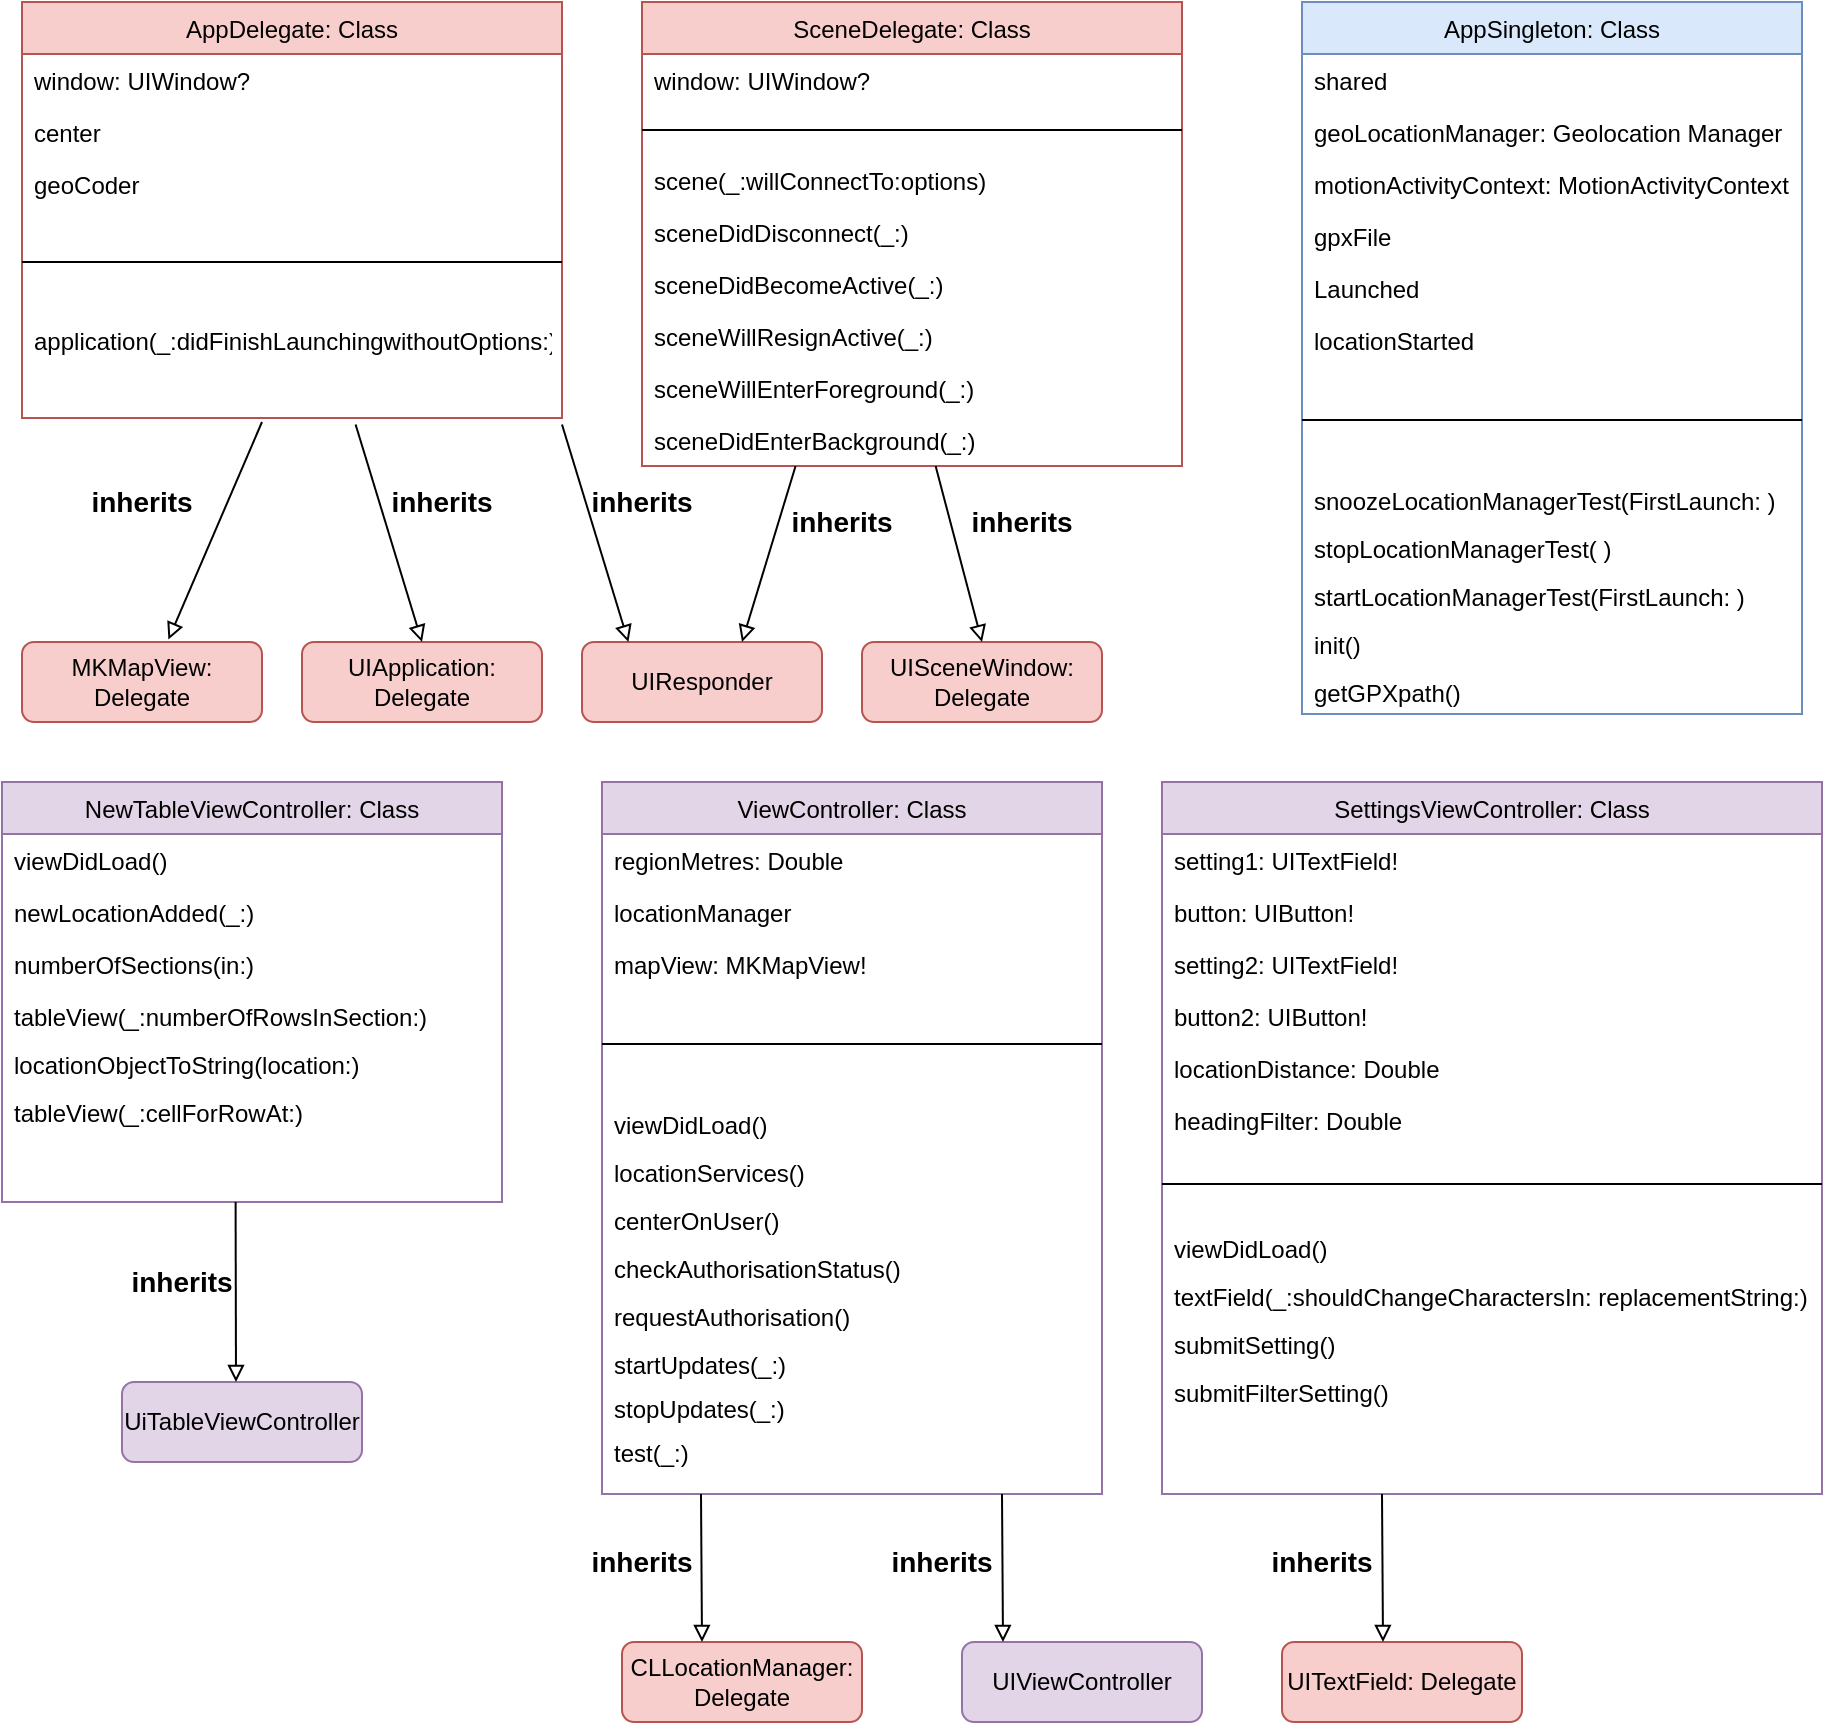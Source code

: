 <mxfile version="15.2.9" type="github">
  <diagram id="C5RBs43oDa-KdzZeNtuy" name="Page-1">
    <mxGraphModel dx="1906" dy="1006" grid="1" gridSize="10" guides="1" tooltips="1" connect="1" arrows="1" fold="1" page="1" pageScale="1" pageWidth="827" pageHeight="1169" math="0" shadow="0">
      <root>
        <mxCell id="WIyWlLk6GJQsqaUBKTNV-0" />
        <mxCell id="WIyWlLk6GJQsqaUBKTNV-1" parent="WIyWlLk6GJQsqaUBKTNV-0" />
        <mxCell id="zkfFHV4jXpPFQw0GAbJ--6" value="AppDelegate: Class" style="swimlane;fontStyle=0;align=center;verticalAlign=top;childLayout=stackLayout;horizontal=1;startSize=26;horizontalStack=0;resizeParent=1;resizeLast=0;collapsible=1;marginBottom=0;rounded=0;shadow=0;strokeWidth=1;fillColor=#f8cecc;strokeColor=#b85450;" parent="WIyWlLk6GJQsqaUBKTNV-1" vertex="1">
          <mxGeometry x="60" y="280" width="270" height="208" as="geometry">
            <mxRectangle x="130" y="380" width="160" height="26" as="alternateBounds" />
          </mxGeometry>
        </mxCell>
        <mxCell id="zkfFHV4jXpPFQw0GAbJ--7" value="window: UIWindow?" style="text;align=left;verticalAlign=top;spacingLeft=4;spacingRight=4;overflow=hidden;rotatable=0;points=[[0,0.5],[1,0.5]];portConstraint=eastwest;" parent="zkfFHV4jXpPFQw0GAbJ--6" vertex="1">
          <mxGeometry y="26" width="270" height="26" as="geometry" />
        </mxCell>
        <mxCell id="zkfFHV4jXpPFQw0GAbJ--8" value="center" style="text;align=left;verticalAlign=top;spacingLeft=4;spacingRight=4;overflow=hidden;rotatable=0;points=[[0,0.5],[1,0.5]];portConstraint=eastwest;rounded=0;shadow=0;html=0;" parent="zkfFHV4jXpPFQw0GAbJ--6" vertex="1">
          <mxGeometry y="52" width="270" height="26" as="geometry" />
        </mxCell>
        <mxCell id="s5jKz4ywExmh6HpJhAX0-9" value="geoCoder" style="text;align=left;verticalAlign=top;spacingLeft=4;spacingRight=4;overflow=hidden;rotatable=0;points=[[0,0.5],[1,0.5]];portConstraint=eastwest;rounded=0;shadow=0;html=0;" vertex="1" parent="zkfFHV4jXpPFQw0GAbJ--6">
          <mxGeometry y="78" width="270" height="26" as="geometry" />
        </mxCell>
        <mxCell id="zkfFHV4jXpPFQw0GAbJ--9" value="" style="line;html=1;strokeWidth=1;align=left;verticalAlign=middle;spacingTop=-1;spacingLeft=3;spacingRight=3;rotatable=0;labelPosition=right;points=[];portConstraint=eastwest;" parent="zkfFHV4jXpPFQw0GAbJ--6" vertex="1">
          <mxGeometry y="104" width="270" height="52" as="geometry" />
        </mxCell>
        <mxCell id="zkfFHV4jXpPFQw0GAbJ--10" value="application(_:didFinishLaunchingwithoutOptions:)" style="text;align=left;verticalAlign=top;spacingLeft=4;spacingRight=4;overflow=hidden;rotatable=0;points=[[0,0.5],[1,0.5]];portConstraint=eastwest;fontStyle=0" parent="zkfFHV4jXpPFQw0GAbJ--6" vertex="1">
          <mxGeometry y="156" width="270" height="26" as="geometry" />
        </mxCell>
        <mxCell id="zkfFHV4jXpPFQw0GAbJ--17" value="AppSingleton: Class" style="swimlane;fontStyle=0;align=center;verticalAlign=top;childLayout=stackLayout;horizontal=1;startSize=26;horizontalStack=0;resizeParent=1;resizeLast=0;collapsible=1;marginBottom=0;rounded=0;shadow=0;strokeWidth=1;fillColor=#dae8fc;strokeColor=#6c8ebf;" parent="WIyWlLk6GJQsqaUBKTNV-1" vertex="1">
          <mxGeometry x="700" y="280" width="250" height="356" as="geometry">
            <mxRectangle x="550" y="140" width="160" height="26" as="alternateBounds" />
          </mxGeometry>
        </mxCell>
        <mxCell id="zkfFHV4jXpPFQw0GAbJ--18" value="shared&#xa;" style="text;align=left;verticalAlign=top;spacingLeft=4;spacingRight=4;overflow=hidden;rotatable=0;points=[[0,0.5],[1,0.5]];portConstraint=eastwest;" parent="zkfFHV4jXpPFQw0GAbJ--17" vertex="1">
          <mxGeometry y="26" width="250" height="26" as="geometry" />
        </mxCell>
        <mxCell id="zkfFHV4jXpPFQw0GAbJ--19" value="geoLocationManager: Geolocation Manager" style="text;align=left;verticalAlign=top;spacingLeft=4;spacingRight=4;overflow=hidden;rotatable=0;points=[[0,0.5],[1,0.5]];portConstraint=eastwest;rounded=0;shadow=0;html=0;" parent="zkfFHV4jXpPFQw0GAbJ--17" vertex="1">
          <mxGeometry y="52" width="250" height="26" as="geometry" />
        </mxCell>
        <mxCell id="zkfFHV4jXpPFQw0GAbJ--20" value="motionActivityContext: MotionActivityContext" style="text;align=left;verticalAlign=top;spacingLeft=4;spacingRight=4;overflow=hidden;rotatable=0;points=[[0,0.5],[1,0.5]];portConstraint=eastwest;rounded=0;shadow=0;html=0;" parent="zkfFHV4jXpPFQw0GAbJ--17" vertex="1">
          <mxGeometry y="78" width="250" height="26" as="geometry" />
        </mxCell>
        <mxCell id="zkfFHV4jXpPFQw0GAbJ--21" value="gpxFile" style="text;align=left;verticalAlign=top;spacingLeft=4;spacingRight=4;overflow=hidden;rotatable=0;points=[[0,0.5],[1,0.5]];portConstraint=eastwest;rounded=0;shadow=0;html=0;" parent="zkfFHV4jXpPFQw0GAbJ--17" vertex="1">
          <mxGeometry y="104" width="250" height="26" as="geometry" />
        </mxCell>
        <mxCell id="zkfFHV4jXpPFQw0GAbJ--22" value="Launched" style="text;align=left;verticalAlign=top;spacingLeft=4;spacingRight=4;overflow=hidden;rotatable=0;points=[[0,0.5],[1,0.5]];portConstraint=eastwest;rounded=0;shadow=0;html=0;" parent="zkfFHV4jXpPFQw0GAbJ--17" vertex="1">
          <mxGeometry y="130" width="250" height="26" as="geometry" />
        </mxCell>
        <mxCell id="s5jKz4ywExmh6HpJhAX0-1" value="locationStarted" style="text;align=left;verticalAlign=top;spacingLeft=4;spacingRight=4;overflow=hidden;rotatable=0;points=[[0,0.5],[1,0.5]];portConstraint=eastwest;rounded=0;shadow=0;html=0;" vertex="1" parent="zkfFHV4jXpPFQw0GAbJ--17">
          <mxGeometry y="156" width="250" height="26" as="geometry" />
        </mxCell>
        <mxCell id="zkfFHV4jXpPFQw0GAbJ--23" value="" style="line;html=1;strokeWidth=1;align=left;verticalAlign=middle;spacingTop=-1;spacingLeft=3;spacingRight=3;rotatable=0;labelPosition=right;points=[];portConstraint=eastwest;" parent="zkfFHV4jXpPFQw0GAbJ--17" vertex="1">
          <mxGeometry y="182" width="250" height="54" as="geometry" />
        </mxCell>
        <mxCell id="s5jKz4ywExmh6HpJhAX0-6" value="snoozeLocationManagerTest(FirstLaunch: )" style="text;align=left;verticalAlign=top;spacingLeft=4;spacingRight=4;overflow=hidden;rotatable=0;points=[[0,0.5],[1,0.5]];portConstraint=eastwest;rounded=0;shadow=0;html=0;" vertex="1" parent="zkfFHV4jXpPFQw0GAbJ--17">
          <mxGeometry y="236" width="250" height="24" as="geometry" />
        </mxCell>
        <mxCell id="s5jKz4ywExmh6HpJhAX0-5" value="stopLocationManagerTest( )" style="text;align=left;verticalAlign=top;spacingLeft=4;spacingRight=4;overflow=hidden;rotatable=0;points=[[0,0.5],[1,0.5]];portConstraint=eastwest;rounded=0;shadow=0;html=0;" vertex="1" parent="zkfFHV4jXpPFQw0GAbJ--17">
          <mxGeometry y="260" width="250" height="24" as="geometry" />
        </mxCell>
        <mxCell id="s5jKz4ywExmh6HpJhAX0-4" value="startLocationManagerTest(FirstLaunch: )" style="text;align=left;verticalAlign=top;spacingLeft=4;spacingRight=4;overflow=hidden;rotatable=0;points=[[0,0.5],[1,0.5]];portConstraint=eastwest;rounded=0;shadow=0;html=0;" vertex="1" parent="zkfFHV4jXpPFQw0GAbJ--17">
          <mxGeometry y="284" width="250" height="24" as="geometry" />
        </mxCell>
        <mxCell id="s5jKz4ywExmh6HpJhAX0-2" value="init()" style="text;align=left;verticalAlign=top;spacingLeft=4;spacingRight=4;overflow=hidden;rotatable=0;points=[[0,0.5],[1,0.5]];portConstraint=eastwest;rounded=0;shadow=0;html=0;" vertex="1" parent="zkfFHV4jXpPFQw0GAbJ--17">
          <mxGeometry y="308" width="250" height="24" as="geometry" />
        </mxCell>
        <mxCell id="s5jKz4ywExmh6HpJhAX0-3" value="getGPXpath()" style="text;align=left;verticalAlign=top;spacingLeft=4;spacingRight=4;overflow=hidden;rotatable=0;points=[[0,0.5],[1,0.5]];portConstraint=eastwest;rounded=0;shadow=0;html=0;" vertex="1" parent="zkfFHV4jXpPFQw0GAbJ--17">
          <mxGeometry y="332" width="250" height="24" as="geometry" />
        </mxCell>
        <mxCell id="s5jKz4ywExmh6HpJhAX0-10" value="SceneDelegate: Class" style="swimlane;fontStyle=0;align=center;verticalAlign=top;childLayout=stackLayout;horizontal=1;startSize=26;horizontalStack=0;resizeParent=1;resizeLast=0;collapsible=1;marginBottom=0;rounded=0;shadow=0;strokeWidth=1;fillColor=#f8cecc;strokeColor=#b85450;" vertex="1" parent="WIyWlLk6GJQsqaUBKTNV-1">
          <mxGeometry x="370" y="280" width="270" height="232" as="geometry">
            <mxRectangle x="130" y="380" width="160" height="26" as="alternateBounds" />
          </mxGeometry>
        </mxCell>
        <mxCell id="s5jKz4ywExmh6HpJhAX0-11" value="window: UIWindow?" style="text;align=left;verticalAlign=top;spacingLeft=4;spacingRight=4;overflow=hidden;rotatable=0;points=[[0,0.5],[1,0.5]];portConstraint=eastwest;" vertex="1" parent="s5jKz4ywExmh6HpJhAX0-10">
          <mxGeometry y="26" width="270" height="26" as="geometry" />
        </mxCell>
        <mxCell id="s5jKz4ywExmh6HpJhAX0-14" value="" style="line;html=1;strokeWidth=1;align=left;verticalAlign=middle;spacingTop=-1;spacingLeft=3;spacingRight=3;rotatable=0;labelPosition=right;points=[];portConstraint=eastwest;" vertex="1" parent="s5jKz4ywExmh6HpJhAX0-10">
          <mxGeometry y="52" width="270" height="24" as="geometry" />
        </mxCell>
        <mxCell id="s5jKz4ywExmh6HpJhAX0-15" value="scene(_:willConnectTo:options)&#xa;" style="text;align=left;verticalAlign=top;spacingLeft=4;spacingRight=4;overflow=hidden;rotatable=0;points=[[0,0.5],[1,0.5]];portConstraint=eastwest;fontStyle=0" vertex="1" parent="s5jKz4ywExmh6HpJhAX0-10">
          <mxGeometry y="76" width="270" height="26" as="geometry" />
        </mxCell>
        <mxCell id="s5jKz4ywExmh6HpJhAX0-16" value="sceneDidDisconnect(_:)" style="text;align=left;verticalAlign=top;spacingLeft=4;spacingRight=4;overflow=hidden;rotatable=0;points=[[0,0.5],[1,0.5]];portConstraint=eastwest;fontStyle=0" vertex="1" parent="s5jKz4ywExmh6HpJhAX0-10">
          <mxGeometry y="102" width="270" height="26" as="geometry" />
        </mxCell>
        <mxCell id="s5jKz4ywExmh6HpJhAX0-17" value="sceneDidBecomeActive(_:)" style="text;align=left;verticalAlign=top;spacingLeft=4;spacingRight=4;overflow=hidden;rotatable=0;points=[[0,0.5],[1,0.5]];portConstraint=eastwest;fontStyle=0" vertex="1" parent="s5jKz4ywExmh6HpJhAX0-10">
          <mxGeometry y="128" width="270" height="26" as="geometry" />
        </mxCell>
        <mxCell id="s5jKz4ywExmh6HpJhAX0-18" value="sceneWillResignActive(_:)" style="text;align=left;verticalAlign=top;spacingLeft=4;spacingRight=4;overflow=hidden;rotatable=0;points=[[0,0.5],[1,0.5]];portConstraint=eastwest;fontStyle=0" vertex="1" parent="s5jKz4ywExmh6HpJhAX0-10">
          <mxGeometry y="154" width="270" height="26" as="geometry" />
        </mxCell>
        <mxCell id="s5jKz4ywExmh6HpJhAX0-19" value="sceneWillEnterForeground(_:)" style="text;align=left;verticalAlign=top;spacingLeft=4;spacingRight=4;overflow=hidden;rotatable=0;points=[[0,0.5],[1,0.5]];portConstraint=eastwest;fontStyle=0" vertex="1" parent="s5jKz4ywExmh6HpJhAX0-10">
          <mxGeometry y="180" width="270" height="26" as="geometry" />
        </mxCell>
        <mxCell id="s5jKz4ywExmh6HpJhAX0-20" value="sceneDidEnterBackground(_:)" style="text;align=left;verticalAlign=top;spacingLeft=4;spacingRight=4;overflow=hidden;rotatable=0;points=[[0,0.5],[1,0.5]];portConstraint=eastwest;fontStyle=0" vertex="1" parent="s5jKz4ywExmh6HpJhAX0-10">
          <mxGeometry y="206" width="270" height="26" as="geometry" />
        </mxCell>
        <mxCell id="s5jKz4ywExmh6HpJhAX0-21" value="MKMapView: Delegate" style="rounded=1;whiteSpace=wrap;html=1;fillColor=#f8cecc;strokeColor=#b85450;" vertex="1" parent="WIyWlLk6GJQsqaUBKTNV-1">
          <mxGeometry x="60" y="600" width="120" height="40" as="geometry" />
        </mxCell>
        <mxCell id="s5jKz4ywExmh6HpJhAX0-22" value="UIApplication: Delegate" style="rounded=1;whiteSpace=wrap;html=1;fillColor=#f8cecc;strokeColor=#b85450;" vertex="1" parent="WIyWlLk6GJQsqaUBKTNV-1">
          <mxGeometry x="200" y="600" width="120" height="40" as="geometry" />
        </mxCell>
        <mxCell id="s5jKz4ywExmh6HpJhAX0-23" value="UIResponder" style="rounded=1;whiteSpace=wrap;html=1;fillColor=#f8cecc;strokeColor=#b85450;" vertex="1" parent="WIyWlLk6GJQsqaUBKTNV-1">
          <mxGeometry x="340" y="600" width="120" height="40" as="geometry" />
        </mxCell>
        <mxCell id="s5jKz4ywExmh6HpJhAX0-24" value="UISceneWindow: Delegate" style="rounded=1;whiteSpace=wrap;html=1;fillColor=#f8cecc;strokeColor=#b85450;" vertex="1" parent="WIyWlLk6GJQsqaUBKTNV-1">
          <mxGeometry x="480" y="600" width="120" height="40" as="geometry" />
        </mxCell>
        <mxCell id="s5jKz4ywExmh6HpJhAX0-25" value="" style="endArrow=block;html=1;entryX=0.61;entryY=-0.031;entryDx=0;entryDy=0;entryPerimeter=0;endFill=0;strokeWidth=1;" edge="1" parent="WIyWlLk6GJQsqaUBKTNV-1" target="s5jKz4ywExmh6HpJhAX0-21">
          <mxGeometry width="50" height="50" relative="1" as="geometry">
            <mxPoint x="180" y="490" as="sourcePoint" />
            <mxPoint x="440" y="440" as="targetPoint" />
          </mxGeometry>
        </mxCell>
        <mxCell id="s5jKz4ywExmh6HpJhAX0-26" value="" style="endArrow=block;html=1;entryX=0.5;entryY=0;entryDx=0;entryDy=0;endFill=0;strokeWidth=1;" edge="1" parent="WIyWlLk6GJQsqaUBKTNV-1" target="s5jKz4ywExmh6HpJhAX0-22">
          <mxGeometry width="50" height="50" relative="1" as="geometry">
            <mxPoint x="226.8" y="491.24" as="sourcePoint" />
            <mxPoint x="180.0" y="600.0" as="targetPoint" />
          </mxGeometry>
        </mxCell>
        <mxCell id="s5jKz4ywExmh6HpJhAX0-28" value="" style="endArrow=block;html=1;entryX=0.5;entryY=0;entryDx=0;entryDy=0;endFill=0;strokeWidth=1;" edge="1" parent="WIyWlLk6GJQsqaUBKTNV-1">
          <mxGeometry width="50" height="50" relative="1" as="geometry">
            <mxPoint x="330.0" y="491.24" as="sourcePoint" />
            <mxPoint x="363.2" y="600" as="targetPoint" />
          </mxGeometry>
        </mxCell>
        <mxCell id="s5jKz4ywExmh6HpJhAX0-29" value="" style="endArrow=block;html=1;endFill=0;strokeWidth=1;" edge="1" parent="WIyWlLk6GJQsqaUBKTNV-1">
          <mxGeometry width="50" height="50" relative="1" as="geometry">
            <mxPoint x="446.8" y="512.0" as="sourcePoint" />
            <mxPoint x="420" y="600" as="targetPoint" />
          </mxGeometry>
        </mxCell>
        <mxCell id="s5jKz4ywExmh6HpJhAX0-30" value="" style="endArrow=block;html=1;endFill=0;strokeWidth=1;entryX=0.5;entryY=0;entryDx=0;entryDy=0;" edge="1" parent="WIyWlLk6GJQsqaUBKTNV-1" target="s5jKz4ywExmh6HpJhAX0-24">
          <mxGeometry width="50" height="50" relative="1" as="geometry">
            <mxPoint x="516.8" y="512" as="sourcePoint" />
            <mxPoint x="490" y="600" as="targetPoint" />
          </mxGeometry>
        </mxCell>
        <mxCell id="s5jKz4ywExmh6HpJhAX0-31" value="ViewController: Class" style="swimlane;fontStyle=0;align=center;verticalAlign=top;childLayout=stackLayout;horizontal=1;startSize=26;horizontalStack=0;resizeParent=1;resizeLast=0;collapsible=1;marginBottom=0;rounded=0;shadow=0;strokeWidth=1;fillColor=#e1d5e7;strokeColor=#9673a6;" vertex="1" parent="WIyWlLk6GJQsqaUBKTNV-1">
          <mxGeometry x="350" y="670" width="250" height="356" as="geometry">
            <mxRectangle x="550" y="140" width="160" height="26" as="alternateBounds" />
          </mxGeometry>
        </mxCell>
        <mxCell id="s5jKz4ywExmh6HpJhAX0-32" value="regionMetres: Double" style="text;align=left;verticalAlign=top;spacingLeft=4;spacingRight=4;overflow=hidden;rotatable=0;points=[[0,0.5],[1,0.5]];portConstraint=eastwest;" vertex="1" parent="s5jKz4ywExmh6HpJhAX0-31">
          <mxGeometry y="26" width="250" height="26" as="geometry" />
        </mxCell>
        <mxCell id="s5jKz4ywExmh6HpJhAX0-33" value="locationManager" style="text;align=left;verticalAlign=top;spacingLeft=4;spacingRight=4;overflow=hidden;rotatable=0;points=[[0,0.5],[1,0.5]];portConstraint=eastwest;rounded=0;shadow=0;html=0;" vertex="1" parent="s5jKz4ywExmh6HpJhAX0-31">
          <mxGeometry y="52" width="250" height="26" as="geometry" />
        </mxCell>
        <mxCell id="s5jKz4ywExmh6HpJhAX0-34" value="mapView: MKMapView!" style="text;align=left;verticalAlign=top;spacingLeft=4;spacingRight=4;overflow=hidden;rotatable=0;points=[[0,0.5],[1,0.5]];portConstraint=eastwest;rounded=0;shadow=0;html=0;" vertex="1" parent="s5jKz4ywExmh6HpJhAX0-31">
          <mxGeometry y="78" width="250" height="26" as="geometry" />
        </mxCell>
        <mxCell id="s5jKz4ywExmh6HpJhAX0-38" value="" style="line;html=1;strokeWidth=1;align=left;verticalAlign=middle;spacingTop=-1;spacingLeft=3;spacingRight=3;rotatable=0;labelPosition=right;points=[];portConstraint=eastwest;" vertex="1" parent="s5jKz4ywExmh6HpJhAX0-31">
          <mxGeometry y="104" width="250" height="54" as="geometry" />
        </mxCell>
        <mxCell id="s5jKz4ywExmh6HpJhAX0-39" value="viewDidLoad()" style="text;align=left;verticalAlign=top;spacingLeft=4;spacingRight=4;overflow=hidden;rotatable=0;points=[[0,0.5],[1,0.5]];portConstraint=eastwest;rounded=0;shadow=0;html=0;" vertex="1" parent="s5jKz4ywExmh6HpJhAX0-31">
          <mxGeometry y="158" width="250" height="24" as="geometry" />
        </mxCell>
        <mxCell id="s5jKz4ywExmh6HpJhAX0-40" value="locationServices()" style="text;align=left;verticalAlign=top;spacingLeft=4;spacingRight=4;overflow=hidden;rotatable=0;points=[[0,0.5],[1,0.5]];portConstraint=eastwest;rounded=0;shadow=0;html=0;" vertex="1" parent="s5jKz4ywExmh6HpJhAX0-31">
          <mxGeometry y="182" width="250" height="24" as="geometry" />
        </mxCell>
        <mxCell id="s5jKz4ywExmh6HpJhAX0-41" value="centerOnUser()" style="text;align=left;verticalAlign=top;spacingLeft=4;spacingRight=4;overflow=hidden;rotatable=0;points=[[0,0.5],[1,0.5]];portConstraint=eastwest;rounded=0;shadow=0;html=0;" vertex="1" parent="s5jKz4ywExmh6HpJhAX0-31">
          <mxGeometry y="206" width="250" height="24" as="geometry" />
        </mxCell>
        <mxCell id="s5jKz4ywExmh6HpJhAX0-42" value="checkAuthorisationStatus()" style="text;align=left;verticalAlign=top;spacingLeft=4;spacingRight=4;overflow=hidden;rotatable=0;points=[[0,0.5],[1,0.5]];portConstraint=eastwest;rounded=0;shadow=0;html=0;" vertex="1" parent="s5jKz4ywExmh6HpJhAX0-31">
          <mxGeometry y="230" width="250" height="24" as="geometry" />
        </mxCell>
        <mxCell id="s5jKz4ywExmh6HpJhAX0-43" value="requestAuthorisation()" style="text;align=left;verticalAlign=top;spacingLeft=4;spacingRight=4;overflow=hidden;rotatable=0;points=[[0,0.5],[1,0.5]];portConstraint=eastwest;rounded=0;shadow=0;html=0;" vertex="1" parent="s5jKz4ywExmh6HpJhAX0-31">
          <mxGeometry y="254" width="250" height="24" as="geometry" />
        </mxCell>
        <mxCell id="s5jKz4ywExmh6HpJhAX0-44" value="startUpdates(_:)" style="text;align=left;verticalAlign=top;spacingLeft=4;spacingRight=4;overflow=hidden;rotatable=0;points=[[0,0.5],[1,0.5]];portConstraint=eastwest;rounded=0;shadow=0;html=0;" vertex="1" parent="s5jKz4ywExmh6HpJhAX0-31">
          <mxGeometry y="278" width="250" height="22" as="geometry" />
        </mxCell>
        <mxCell id="s5jKz4ywExmh6HpJhAX0-45" value="stopUpdates(_:)" style="text;align=left;verticalAlign=top;spacingLeft=4;spacingRight=4;overflow=hidden;rotatable=0;points=[[0,0.5],[1,0.5]];portConstraint=eastwest;rounded=0;shadow=0;html=0;" vertex="1" parent="s5jKz4ywExmh6HpJhAX0-31">
          <mxGeometry y="300" width="250" height="22" as="geometry" />
        </mxCell>
        <mxCell id="s5jKz4ywExmh6HpJhAX0-46" value="test(_:)" style="text;align=left;verticalAlign=top;spacingLeft=4;spacingRight=4;overflow=hidden;rotatable=0;points=[[0,0.5],[1,0.5]];portConstraint=eastwest;rounded=0;shadow=0;html=0;" vertex="1" parent="s5jKz4ywExmh6HpJhAX0-31">
          <mxGeometry y="322" width="250" height="22" as="geometry" />
        </mxCell>
        <mxCell id="s5jKz4ywExmh6HpJhAX0-47" value="NewTableViewController: Class" style="swimlane;fontStyle=0;align=center;verticalAlign=top;childLayout=stackLayout;horizontal=1;startSize=26;horizontalStack=0;resizeParent=1;resizeLast=0;collapsible=1;marginBottom=0;rounded=0;shadow=0;strokeWidth=1;fillColor=#e1d5e7;strokeColor=#9673a6;" vertex="1" parent="WIyWlLk6GJQsqaUBKTNV-1">
          <mxGeometry x="50" y="670" width="250" height="210" as="geometry">
            <mxRectangle x="550" y="140" width="160" height="26" as="alternateBounds" />
          </mxGeometry>
        </mxCell>
        <mxCell id="s5jKz4ywExmh6HpJhAX0-48" value="viewDidLoad()" style="text;align=left;verticalAlign=top;spacingLeft=4;spacingRight=4;overflow=hidden;rotatable=0;points=[[0,0.5],[1,0.5]];portConstraint=eastwest;" vertex="1" parent="s5jKz4ywExmh6HpJhAX0-47">
          <mxGeometry y="26" width="250" height="26" as="geometry" />
        </mxCell>
        <mxCell id="s5jKz4ywExmh6HpJhAX0-49" value="newLocationAdded(_:)" style="text;align=left;verticalAlign=top;spacingLeft=4;spacingRight=4;overflow=hidden;rotatable=0;points=[[0,0.5],[1,0.5]];portConstraint=eastwest;rounded=0;shadow=0;html=0;" vertex="1" parent="s5jKz4ywExmh6HpJhAX0-47">
          <mxGeometry y="52" width="250" height="26" as="geometry" />
        </mxCell>
        <mxCell id="s5jKz4ywExmh6HpJhAX0-50" value="numberOfSections(in:)" style="text;align=left;verticalAlign=top;spacingLeft=4;spacingRight=4;overflow=hidden;rotatable=0;points=[[0,0.5],[1,0.5]];portConstraint=eastwest;rounded=0;shadow=0;html=0;" vertex="1" parent="s5jKz4ywExmh6HpJhAX0-47">
          <mxGeometry y="78" width="250" height="26" as="geometry" />
        </mxCell>
        <mxCell id="s5jKz4ywExmh6HpJhAX0-52" value="tableView(_:numberOfRowsInSection:)" style="text;align=left;verticalAlign=top;spacingLeft=4;spacingRight=4;overflow=hidden;rotatable=0;points=[[0,0.5],[1,0.5]];portConstraint=eastwest;rounded=0;shadow=0;html=0;" vertex="1" parent="s5jKz4ywExmh6HpJhAX0-47">
          <mxGeometry y="104" width="250" height="24" as="geometry" />
        </mxCell>
        <mxCell id="s5jKz4ywExmh6HpJhAX0-53" value="locationObjectToString(location:)" style="text;align=left;verticalAlign=top;spacingLeft=4;spacingRight=4;overflow=hidden;rotatable=0;points=[[0,0.5],[1,0.5]];portConstraint=eastwest;rounded=0;shadow=0;html=0;" vertex="1" parent="s5jKz4ywExmh6HpJhAX0-47">
          <mxGeometry y="128" width="250" height="24" as="geometry" />
        </mxCell>
        <mxCell id="s5jKz4ywExmh6HpJhAX0-54" value="tableView(_:cellForRowAt:)" style="text;align=left;verticalAlign=top;spacingLeft=4;spacingRight=4;overflow=hidden;rotatable=0;points=[[0,0.5],[1,0.5]];portConstraint=eastwest;rounded=0;shadow=0;html=0;" vertex="1" parent="s5jKz4ywExmh6HpJhAX0-47">
          <mxGeometry y="152" width="250" height="24" as="geometry" />
        </mxCell>
        <mxCell id="s5jKz4ywExmh6HpJhAX0-67" value="SettingsViewController: Class" style="swimlane;fontStyle=0;align=center;verticalAlign=top;childLayout=stackLayout;horizontal=1;startSize=26;horizontalStack=0;resizeParent=1;resizeLast=0;collapsible=1;marginBottom=0;rounded=0;shadow=0;strokeWidth=1;fillColor=#e1d5e7;strokeColor=#9673a6;" vertex="1" parent="WIyWlLk6GJQsqaUBKTNV-1">
          <mxGeometry x="630" y="670" width="330" height="356" as="geometry">
            <mxRectangle x="550" y="140" width="160" height="26" as="alternateBounds" />
          </mxGeometry>
        </mxCell>
        <mxCell id="s5jKz4ywExmh6HpJhAX0-68" value="setting1: UITextField!" style="text;align=left;verticalAlign=top;spacingLeft=4;spacingRight=4;overflow=hidden;rotatable=0;points=[[0,0.5],[1,0.5]];portConstraint=eastwest;" vertex="1" parent="s5jKz4ywExmh6HpJhAX0-67">
          <mxGeometry y="26" width="330" height="26" as="geometry" />
        </mxCell>
        <mxCell id="s5jKz4ywExmh6HpJhAX0-69" value="button: UIButton!" style="text;align=left;verticalAlign=top;spacingLeft=4;spacingRight=4;overflow=hidden;rotatable=0;points=[[0,0.5],[1,0.5]];portConstraint=eastwest;rounded=0;shadow=0;html=0;" vertex="1" parent="s5jKz4ywExmh6HpJhAX0-67">
          <mxGeometry y="52" width="330" height="26" as="geometry" />
        </mxCell>
        <mxCell id="s5jKz4ywExmh6HpJhAX0-70" value="setting2: UITextField!" style="text;align=left;verticalAlign=top;spacingLeft=4;spacingRight=4;overflow=hidden;rotatable=0;points=[[0,0.5],[1,0.5]];portConstraint=eastwest;rounded=0;shadow=0;html=0;" vertex="1" parent="s5jKz4ywExmh6HpJhAX0-67">
          <mxGeometry y="78" width="330" height="26" as="geometry" />
        </mxCell>
        <mxCell id="s5jKz4ywExmh6HpJhAX0-81" value="button2: UIButton!" style="text;align=left;verticalAlign=top;spacingLeft=4;spacingRight=4;overflow=hidden;rotatable=0;points=[[0,0.5],[1,0.5]];portConstraint=eastwest;rounded=0;shadow=0;html=0;" vertex="1" parent="s5jKz4ywExmh6HpJhAX0-67">
          <mxGeometry y="104" width="330" height="26" as="geometry" />
        </mxCell>
        <mxCell id="s5jKz4ywExmh6HpJhAX0-82" value="locationDistance: Double" style="text;align=left;verticalAlign=top;spacingLeft=4;spacingRight=4;overflow=hidden;rotatable=0;points=[[0,0.5],[1,0.5]];portConstraint=eastwest;rounded=0;shadow=0;html=0;" vertex="1" parent="s5jKz4ywExmh6HpJhAX0-67">
          <mxGeometry y="130" width="330" height="26" as="geometry" />
        </mxCell>
        <mxCell id="s5jKz4ywExmh6HpJhAX0-83" value="headingFilter: Double" style="text;align=left;verticalAlign=top;spacingLeft=4;spacingRight=4;overflow=hidden;rotatable=0;points=[[0,0.5],[1,0.5]];portConstraint=eastwest;rounded=0;shadow=0;html=0;" vertex="1" parent="s5jKz4ywExmh6HpJhAX0-67">
          <mxGeometry y="156" width="330" height="26" as="geometry" />
        </mxCell>
        <mxCell id="s5jKz4ywExmh6HpJhAX0-71" value="" style="line;html=1;strokeWidth=1;align=left;verticalAlign=middle;spacingTop=-1;spacingLeft=3;spacingRight=3;rotatable=0;labelPosition=right;points=[];portConstraint=eastwest;" vertex="1" parent="s5jKz4ywExmh6HpJhAX0-67">
          <mxGeometry y="182" width="330" height="38" as="geometry" />
        </mxCell>
        <mxCell id="s5jKz4ywExmh6HpJhAX0-72" value="viewDidLoad()" style="text;align=left;verticalAlign=top;spacingLeft=4;spacingRight=4;overflow=hidden;rotatable=0;points=[[0,0.5],[1,0.5]];portConstraint=eastwest;rounded=0;shadow=0;html=0;" vertex="1" parent="s5jKz4ywExmh6HpJhAX0-67">
          <mxGeometry y="220" width="330" height="24" as="geometry" />
        </mxCell>
        <mxCell id="s5jKz4ywExmh6HpJhAX0-73" value="textField(_:shouldChangeCharactersIn: replacementString:)" style="text;align=left;verticalAlign=top;spacingLeft=4;spacingRight=4;overflow=hidden;rotatable=0;points=[[0,0.5],[1,0.5]];portConstraint=eastwest;rounded=0;shadow=0;html=0;" vertex="1" parent="s5jKz4ywExmh6HpJhAX0-67">
          <mxGeometry y="244" width="330" height="24" as="geometry" />
        </mxCell>
        <mxCell id="s5jKz4ywExmh6HpJhAX0-74" value="submitSetting()" style="text;align=left;verticalAlign=top;spacingLeft=4;spacingRight=4;overflow=hidden;rotatable=0;points=[[0,0.5],[1,0.5]];portConstraint=eastwest;rounded=0;shadow=0;html=0;" vertex="1" parent="s5jKz4ywExmh6HpJhAX0-67">
          <mxGeometry y="268" width="330" height="24" as="geometry" />
        </mxCell>
        <mxCell id="s5jKz4ywExmh6HpJhAX0-80" value="submitFilterSetting()" style="text;align=left;verticalAlign=top;spacingLeft=4;spacingRight=4;overflow=hidden;rotatable=0;points=[[0,0.5],[1,0.5]];portConstraint=eastwest;rounded=0;shadow=0;html=0;" vertex="1" parent="s5jKz4ywExmh6HpJhAX0-67">
          <mxGeometry y="292" width="330" height="24" as="geometry" />
        </mxCell>
        <mxCell id="s5jKz4ywExmh6HpJhAX0-84" value="UiTableViewController" style="rounded=1;whiteSpace=wrap;html=1;fillColor=#e1d5e7;strokeColor=#9673a6;" vertex="1" parent="WIyWlLk6GJQsqaUBKTNV-1">
          <mxGeometry x="110" y="970" width="120" height="40" as="geometry" />
        </mxCell>
        <mxCell id="s5jKz4ywExmh6HpJhAX0-85" value="CLLocationManager: Delegate" style="rounded=1;whiteSpace=wrap;html=1;fillColor=#f8cecc;strokeColor=#b85450;" vertex="1" parent="WIyWlLk6GJQsqaUBKTNV-1">
          <mxGeometry x="360" y="1100" width="120" height="40" as="geometry" />
        </mxCell>
        <mxCell id="s5jKz4ywExmh6HpJhAX0-86" value="UIViewController" style="rounded=1;whiteSpace=wrap;html=1;fillColor=#e1d5e7;strokeColor=#9673a6;" vertex="1" parent="WIyWlLk6GJQsqaUBKTNV-1">
          <mxGeometry x="530" y="1100" width="120" height="40" as="geometry" />
        </mxCell>
        <mxCell id="s5jKz4ywExmh6HpJhAX0-87" value="UITextField: Delegate" style="rounded=1;whiteSpace=wrap;html=1;fillColor=#f8cecc;strokeColor=#b85450;" vertex="1" parent="WIyWlLk6GJQsqaUBKTNV-1">
          <mxGeometry x="690" y="1100" width="120" height="40" as="geometry" />
        </mxCell>
        <mxCell id="s5jKz4ywExmh6HpJhAX0-88" value="" style="endArrow=block;html=1;endFill=0;strokeWidth=1;" edge="1" parent="WIyWlLk6GJQsqaUBKTNV-1">
          <mxGeometry width="50" height="50" relative="1" as="geometry">
            <mxPoint x="166.8" y="880.0" as="sourcePoint" />
            <mxPoint x="167" y="970" as="targetPoint" />
          </mxGeometry>
        </mxCell>
        <mxCell id="s5jKz4ywExmh6HpJhAX0-89" value="" style="endArrow=block;html=1;endFill=0;strokeWidth=1;" edge="1" parent="WIyWlLk6GJQsqaUBKTNV-1">
          <mxGeometry width="50" height="50" relative="1" as="geometry">
            <mxPoint x="399.5" y="1026.0" as="sourcePoint" />
            <mxPoint x="400" y="1100" as="targetPoint" />
          </mxGeometry>
        </mxCell>
        <mxCell id="s5jKz4ywExmh6HpJhAX0-90" value="" style="endArrow=block;html=1;endFill=0;strokeWidth=1;" edge="1" parent="WIyWlLk6GJQsqaUBKTNV-1">
          <mxGeometry width="50" height="50" relative="1" as="geometry">
            <mxPoint x="550" y="1026.0" as="sourcePoint" />
            <mxPoint x="550.5" y="1100" as="targetPoint" />
          </mxGeometry>
        </mxCell>
        <mxCell id="s5jKz4ywExmh6HpJhAX0-91" value="" style="endArrow=block;html=1;endFill=0;strokeWidth=1;" edge="1" parent="WIyWlLk6GJQsqaUBKTNV-1">
          <mxGeometry width="50" height="50" relative="1" as="geometry">
            <mxPoint x="740" y="1026.0" as="sourcePoint" />
            <mxPoint x="740.5" y="1100" as="targetPoint" />
          </mxGeometry>
        </mxCell>
        <mxCell id="s5jKz4ywExmh6HpJhAX0-92" value="&lt;b&gt;&lt;font style=&quot;font-size: 14px&quot;&gt;inherits&lt;/font&gt;&lt;/b&gt;" style="text;html=1;strokeColor=none;fillColor=none;align=center;verticalAlign=middle;whiteSpace=wrap;rounded=0;" vertex="1" parent="WIyWlLk6GJQsqaUBKTNV-1">
          <mxGeometry x="100" y="520" width="40" height="20" as="geometry" />
        </mxCell>
        <mxCell id="s5jKz4ywExmh6HpJhAX0-94" value="&lt;b&gt;&lt;font style=&quot;font-size: 14px&quot;&gt;inherits&lt;/font&gt;&lt;/b&gt;" style="text;html=1;strokeColor=none;fillColor=none;align=center;verticalAlign=middle;whiteSpace=wrap;rounded=0;" vertex="1" parent="WIyWlLk6GJQsqaUBKTNV-1">
          <mxGeometry x="250" y="520" width="40" height="20" as="geometry" />
        </mxCell>
        <mxCell id="s5jKz4ywExmh6HpJhAX0-95" value="&lt;b&gt;&lt;font style=&quot;font-size: 14px&quot;&gt;inherits&lt;/font&gt;&lt;/b&gt;" style="text;html=1;strokeColor=none;fillColor=none;align=center;verticalAlign=middle;whiteSpace=wrap;rounded=0;" vertex="1" parent="WIyWlLk6GJQsqaUBKTNV-1">
          <mxGeometry x="350" y="520" width="40" height="20" as="geometry" />
        </mxCell>
        <mxCell id="s5jKz4ywExmh6HpJhAX0-96" value="&lt;b&gt;&lt;font style=&quot;font-size: 14px&quot;&gt;inherits&lt;/font&gt;&lt;/b&gt;" style="text;html=1;strokeColor=none;fillColor=none;align=center;verticalAlign=middle;whiteSpace=wrap;rounded=0;" vertex="1" parent="WIyWlLk6GJQsqaUBKTNV-1">
          <mxGeometry x="450" y="530" width="40" height="20" as="geometry" />
        </mxCell>
        <mxCell id="s5jKz4ywExmh6HpJhAX0-97" value="&lt;b&gt;&lt;font style=&quot;font-size: 14px&quot;&gt;inherits&lt;/font&gt;&lt;/b&gt;" style="text;html=1;strokeColor=none;fillColor=none;align=center;verticalAlign=middle;whiteSpace=wrap;rounded=0;" vertex="1" parent="WIyWlLk6GJQsqaUBKTNV-1">
          <mxGeometry x="540" y="530" width="40" height="20" as="geometry" />
        </mxCell>
        <mxCell id="s5jKz4ywExmh6HpJhAX0-98" value="&lt;b&gt;&lt;font style=&quot;font-size: 14px&quot;&gt;inherits&lt;/font&gt;&lt;/b&gt;" style="text;html=1;strokeColor=none;fillColor=none;align=center;verticalAlign=middle;whiteSpace=wrap;rounded=0;" vertex="1" parent="WIyWlLk6GJQsqaUBKTNV-1">
          <mxGeometry x="120" y="910" width="40" height="20" as="geometry" />
        </mxCell>
        <mxCell id="s5jKz4ywExmh6HpJhAX0-99" value="&lt;b&gt;&lt;font style=&quot;font-size: 14px&quot;&gt;inherits&lt;/font&gt;&lt;/b&gt;" style="text;html=1;strokeColor=none;fillColor=none;align=center;verticalAlign=middle;whiteSpace=wrap;rounded=0;" vertex="1" parent="WIyWlLk6GJQsqaUBKTNV-1">
          <mxGeometry x="350" y="1050" width="40" height="20" as="geometry" />
        </mxCell>
        <mxCell id="s5jKz4ywExmh6HpJhAX0-100" value="&lt;b&gt;&lt;font style=&quot;font-size: 14px&quot;&gt;inherits&lt;/font&gt;&lt;/b&gt;" style="text;html=1;strokeColor=none;fillColor=none;align=center;verticalAlign=middle;whiteSpace=wrap;rounded=0;" vertex="1" parent="WIyWlLk6GJQsqaUBKTNV-1">
          <mxGeometry x="500" y="1050" width="40" height="20" as="geometry" />
        </mxCell>
        <mxCell id="s5jKz4ywExmh6HpJhAX0-101" value="&lt;b&gt;&lt;font style=&quot;font-size: 14px&quot;&gt;inherits&lt;/font&gt;&lt;/b&gt;" style="text;html=1;strokeColor=none;fillColor=none;align=center;verticalAlign=middle;whiteSpace=wrap;rounded=0;" vertex="1" parent="WIyWlLk6GJQsqaUBKTNV-1">
          <mxGeometry x="690" y="1050" width="40" height="20" as="geometry" />
        </mxCell>
      </root>
    </mxGraphModel>
  </diagram>
</mxfile>
